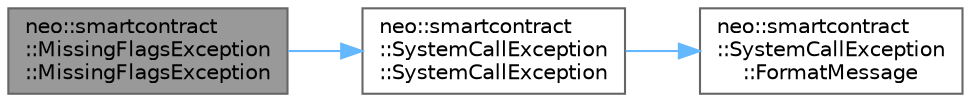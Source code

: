 digraph "neo::smartcontract::MissingFlagsException::MissingFlagsException"
{
 // LATEX_PDF_SIZE
  bgcolor="transparent";
  edge [fontname=Helvetica,fontsize=10,labelfontname=Helvetica,labelfontsize=10];
  node [fontname=Helvetica,fontsize=10,shape=box,height=0.2,width=0.4];
  rankdir="LR";
  Node1 [id="Node000001",label="neo::smartcontract\l::MissingFlagsException\l::MissingFlagsException",height=0.2,width=0.4,color="gray40", fillcolor="grey60", style="filled", fontcolor="black",tooltip="Constructs a MissingFlagsException."];
  Node1 -> Node2 [id="edge1_Node000001_Node000002",color="steelblue1",style="solid",tooltip=" "];
  Node2 [id="Node000002",label="neo::smartcontract\l::SystemCallException\l::SystemCallException",height=0.2,width=0.4,color="grey40", fillcolor="white", style="filled",URL="$classneo_1_1smartcontract_1_1_system_call_exception.html#a3adcf2f219125e117e99bab987198bdc",tooltip="Constructs a SystemCallException."];
  Node2 -> Node3 [id="edge2_Node000002_Node000003",color="steelblue1",style="solid",tooltip=" "];
  Node3 [id="Node000003",label="neo::smartcontract\l::SystemCallException\l::FormatMessage",height=0.2,width=0.4,color="grey40", fillcolor="white", style="filled",URL="$classneo_1_1smartcontract_1_1_system_call_exception.html#aa64b51e1cfc0eedafe7f38751377b3fb",tooltip="Formats the error message."];
}
